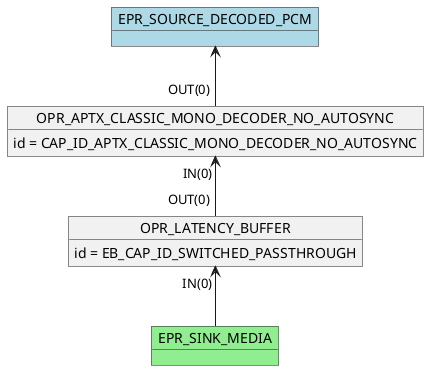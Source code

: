 @startuml

        object OPR_LATENCY_BUFFER
        OPR_LATENCY_BUFFER : id = EB_CAP_ID_SWITCHED_PASSTHROUGH
        object OPR_APTX_CLASSIC_MONO_DECODER_NO_AUTOSYNC
        OPR_APTX_CLASSIC_MONO_DECODER_NO_AUTOSYNC : id = CAP_ID_APTX_CLASSIC_MONO_DECODER_NO_AUTOSYNC
        OPR_APTX_CLASSIC_MONO_DECODER_NO_AUTOSYNC "IN(0)"<-- "OUT(0)" OPR_LATENCY_BUFFER
        object EPR_SINK_MEDIA #lightgreen
        OPR_LATENCY_BUFFER "IN(0)" <-- EPR_SINK_MEDIA
        object EPR_SOURCE_DECODED_PCM #lightblue
        EPR_SOURCE_DECODED_PCM <-- "OUT(0)" OPR_APTX_CLASSIC_MONO_DECODER_NO_AUTOSYNC
    @enduml
